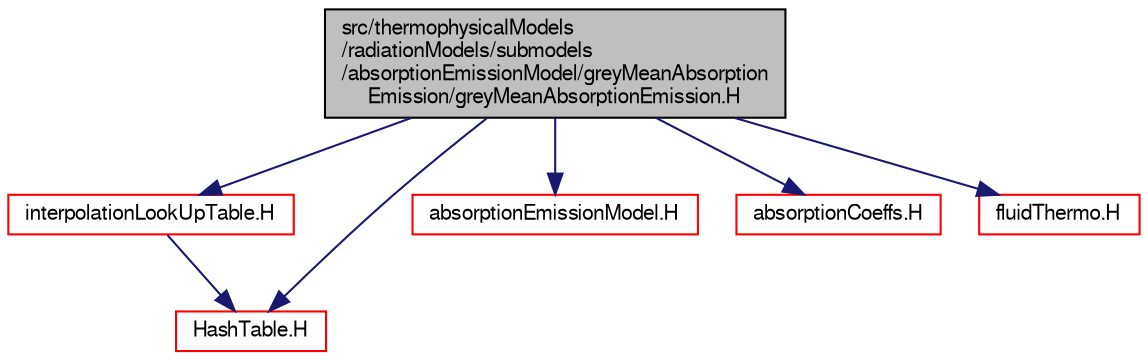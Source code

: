 digraph "src/thermophysicalModels/radiationModels/submodels/absorptionEmissionModel/greyMeanAbsorptionEmission/greyMeanAbsorptionEmission.H"
{
  bgcolor="transparent";
  edge [fontname="FreeSans",fontsize="10",labelfontname="FreeSans",labelfontsize="10"];
  node [fontname="FreeSans",fontsize="10",shape=record];
  Node0 [label="src/thermophysicalModels\l/radiationModels/submodels\l/absorptionEmissionModel/greyMeanAbsorption\lEmission/greyMeanAbsorptionEmission.H",height=0.2,width=0.4,color="black", fillcolor="grey75", style="filled", fontcolor="black"];
  Node0 -> Node1 [color="midnightblue",fontsize="10",style="solid",fontname="FreeSans"];
  Node1 [label="interpolationLookUpTable.H",height=0.2,width=0.4,color="red",URL="$a10412.html"];
  Node1 -> Node67 [color="midnightblue",fontsize="10",style="solid",fontname="FreeSans"];
  Node67 [label="HashTable.H",height=0.2,width=0.4,color="red",URL="$a08477.html"];
  Node0 -> Node108 [color="midnightblue",fontsize="10",style="solid",fontname="FreeSans"];
  Node108 [label="absorptionEmissionModel.H",height=0.2,width=0.4,color="red",URL="$a16022.html"];
  Node0 -> Node67 [color="midnightblue",fontsize="10",style="solid",fontname="FreeSans"];
  Node0 -> Node303 [color="midnightblue",fontsize="10",style="solid",fontname="FreeSans"];
  Node303 [label="absorptionCoeffs.H",height=0.2,width=0.4,color="red",URL="$a15959.html"];
  Node0 -> Node305 [color="midnightblue",fontsize="10",style="solid",fontname="FreeSans"];
  Node305 [label="fluidThermo.H",height=0.2,width=0.4,color="red",URL="$a15428.html"];
}

